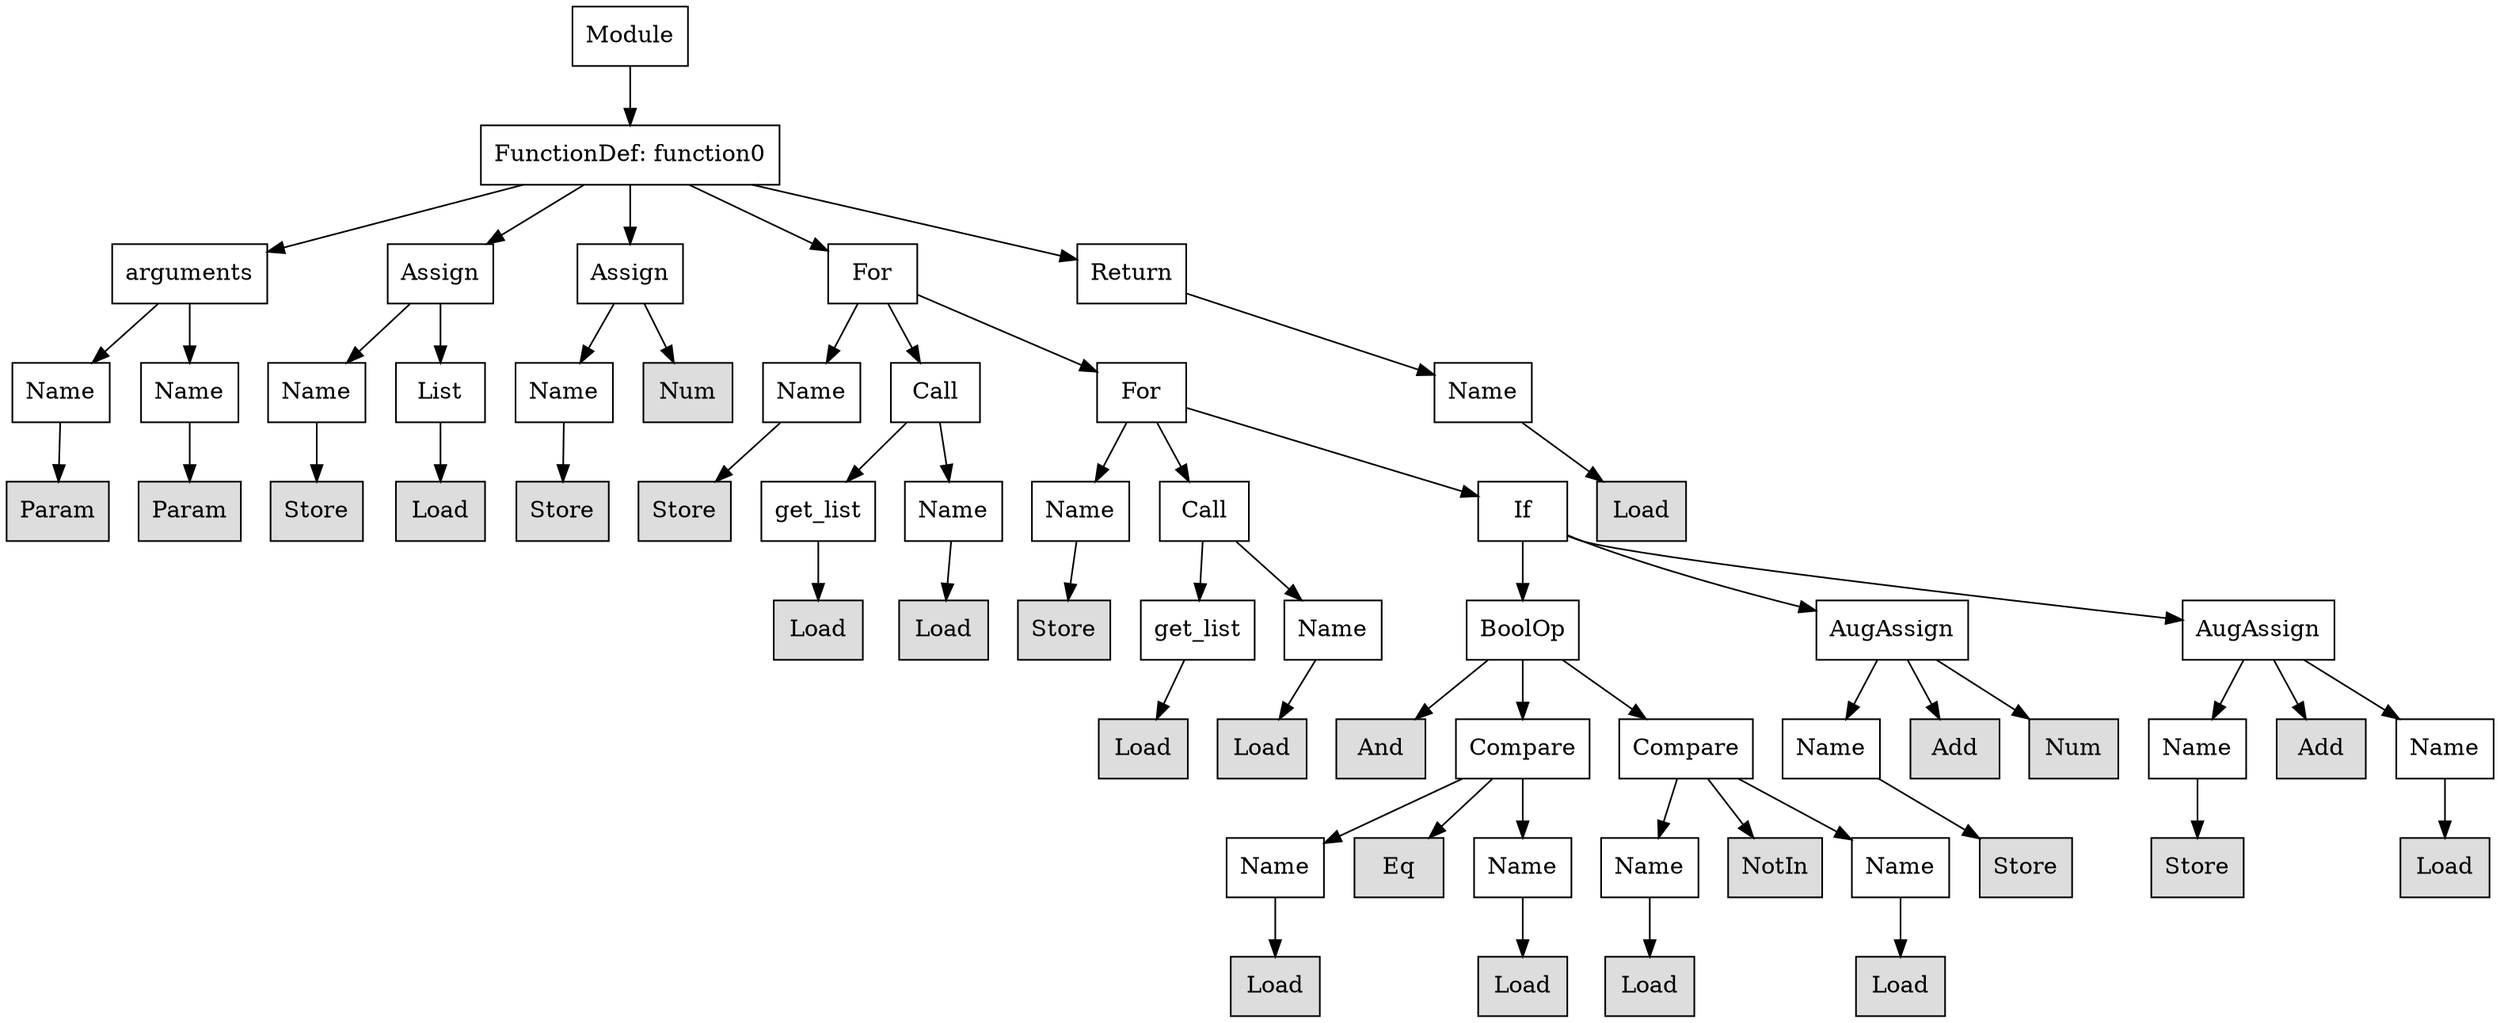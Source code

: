 digraph G {
n0 [shape=rect, label="Module"];
n1 [shape=rect, label="FunctionDef: function0"];
n2 [shape=rect, label="arguments"];
n3 [shape=rect, label="Assign"];
n4 [shape=rect, label="Assign"];
n5 [shape=rect, label="For"];
n6 [shape=rect, label="Return"];
n7 [shape=rect, label="Name"];
n8 [shape=rect, label="Name"];
n9 [shape=rect, label="Name"];
n10 [shape=rect, label="List"];
n11 [shape=rect, label="Name"];
n12 [shape=rect, label="Num" style="filled" fillcolor="#dddddd"];
n13 [shape=rect, label="Name"];
n14 [shape=rect, label="Call"];
n15 [shape=rect, label="For"];
n16 [shape=rect, label="Name"];
n17 [shape=rect, label="Param" style="filled" fillcolor="#dddddd"];
n18 [shape=rect, label="Param" style="filled" fillcolor="#dddddd"];
n19 [shape=rect, label="Store" style="filled" fillcolor="#dddddd"];
n20 [shape=rect, label="Load" style="filled" fillcolor="#dddddd"];
n21 [shape=rect, label="Store" style="filled" fillcolor="#dddddd"];
n22 [shape=rect, label="Store" style="filled" fillcolor="#dddddd"];
n23 [shape=rect, label="get_list"];
n24 [shape=rect, label="Name"];
n25 [shape=rect, label="Name"];
n26 [shape=rect, label="Call"];
n27 [shape=rect, label="If"];
n28 [shape=rect, label="Load" style="filled" fillcolor="#dddddd"];
n29 [shape=rect, label="Load" style="filled" fillcolor="#dddddd"];
n30 [shape=rect, label="Load" style="filled" fillcolor="#dddddd"];
n31 [shape=rect, label="Store" style="filled" fillcolor="#dddddd"];
n32 [shape=rect, label="get_list"];
n33 [shape=rect, label="Name"];
n34 [shape=rect, label="BoolOp"];
n35 [shape=rect, label="AugAssign"];
n36 [shape=rect, label="AugAssign"];
n37 [shape=rect, label="Load" style="filled" fillcolor="#dddddd"];
n38 [shape=rect, label="Load" style="filled" fillcolor="#dddddd"];
n39 [shape=rect, label="And" style="filled" fillcolor="#dddddd"];
n40 [shape=rect, label="Compare"];
n41 [shape=rect, label="Compare"];
n42 [shape=rect, label="Name"];
n43 [shape=rect, label="Add" style="filled" fillcolor="#dddddd"];
n44 [shape=rect, label="Num" style="filled" fillcolor="#dddddd"];
n45 [shape=rect, label="Name"];
n46 [shape=rect, label="Add" style="filled" fillcolor="#dddddd"];
n47 [shape=rect, label="Name"];
n48 [shape=rect, label="Name"];
n49 [shape=rect, label="Eq" style="filled" fillcolor="#dddddd"];
n50 [shape=rect, label="Name"];
n51 [shape=rect, label="Name"];
n52 [shape=rect, label="NotIn" style="filled" fillcolor="#dddddd"];
n53 [shape=rect, label="Name"];
n54 [shape=rect, label="Store" style="filled" fillcolor="#dddddd"];
n55 [shape=rect, label="Store" style="filled" fillcolor="#dddddd"];
n56 [shape=rect, label="Load" style="filled" fillcolor="#dddddd"];
n57 [shape=rect, label="Load" style="filled" fillcolor="#dddddd"];
n58 [shape=rect, label="Load" style="filled" fillcolor="#dddddd"];
n59 [shape=rect, label="Load" style="filled" fillcolor="#dddddd"];
n60 [shape=rect, label="Load" style="filled" fillcolor="#dddddd"];
n0 -> n1;
n1 -> n2;
n1 -> n3;
n1 -> n4;
n1 -> n5;
n1 -> n6;
n2 -> n7;
n2 -> n8;
n3 -> n9;
n3 -> n10;
n4 -> n11;
n4 -> n12;
n5 -> n13;
n5 -> n14;
n5 -> n15;
n6 -> n16;
n7 -> n17;
n8 -> n18;
n9 -> n19;
n10 -> n20;
n11 -> n21;
n13 -> n22;
n14 -> n23;
n14 -> n24;
n15 -> n25;
n15 -> n26;
n15 -> n27;
n16 -> n28;
n23 -> n29;
n24 -> n30;
n25 -> n31;
n26 -> n32;
n26 -> n33;
n27 -> n34;
n27 -> n35;
n27 -> n36;
n32 -> n37;
n33 -> n38;
n34 -> n39;
n34 -> n40;
n34 -> n41;
n35 -> n42;
n35 -> n43;
n35 -> n44;
n36 -> n45;
n36 -> n46;
n36 -> n47;
n40 -> n48;
n40 -> n49;
n40 -> n50;
n41 -> n51;
n41 -> n52;
n41 -> n53;
n42 -> n54;
n45 -> n55;
n47 -> n56;
n48 -> n57;
n50 -> n58;
n51 -> n59;
n53 -> n60;
}
